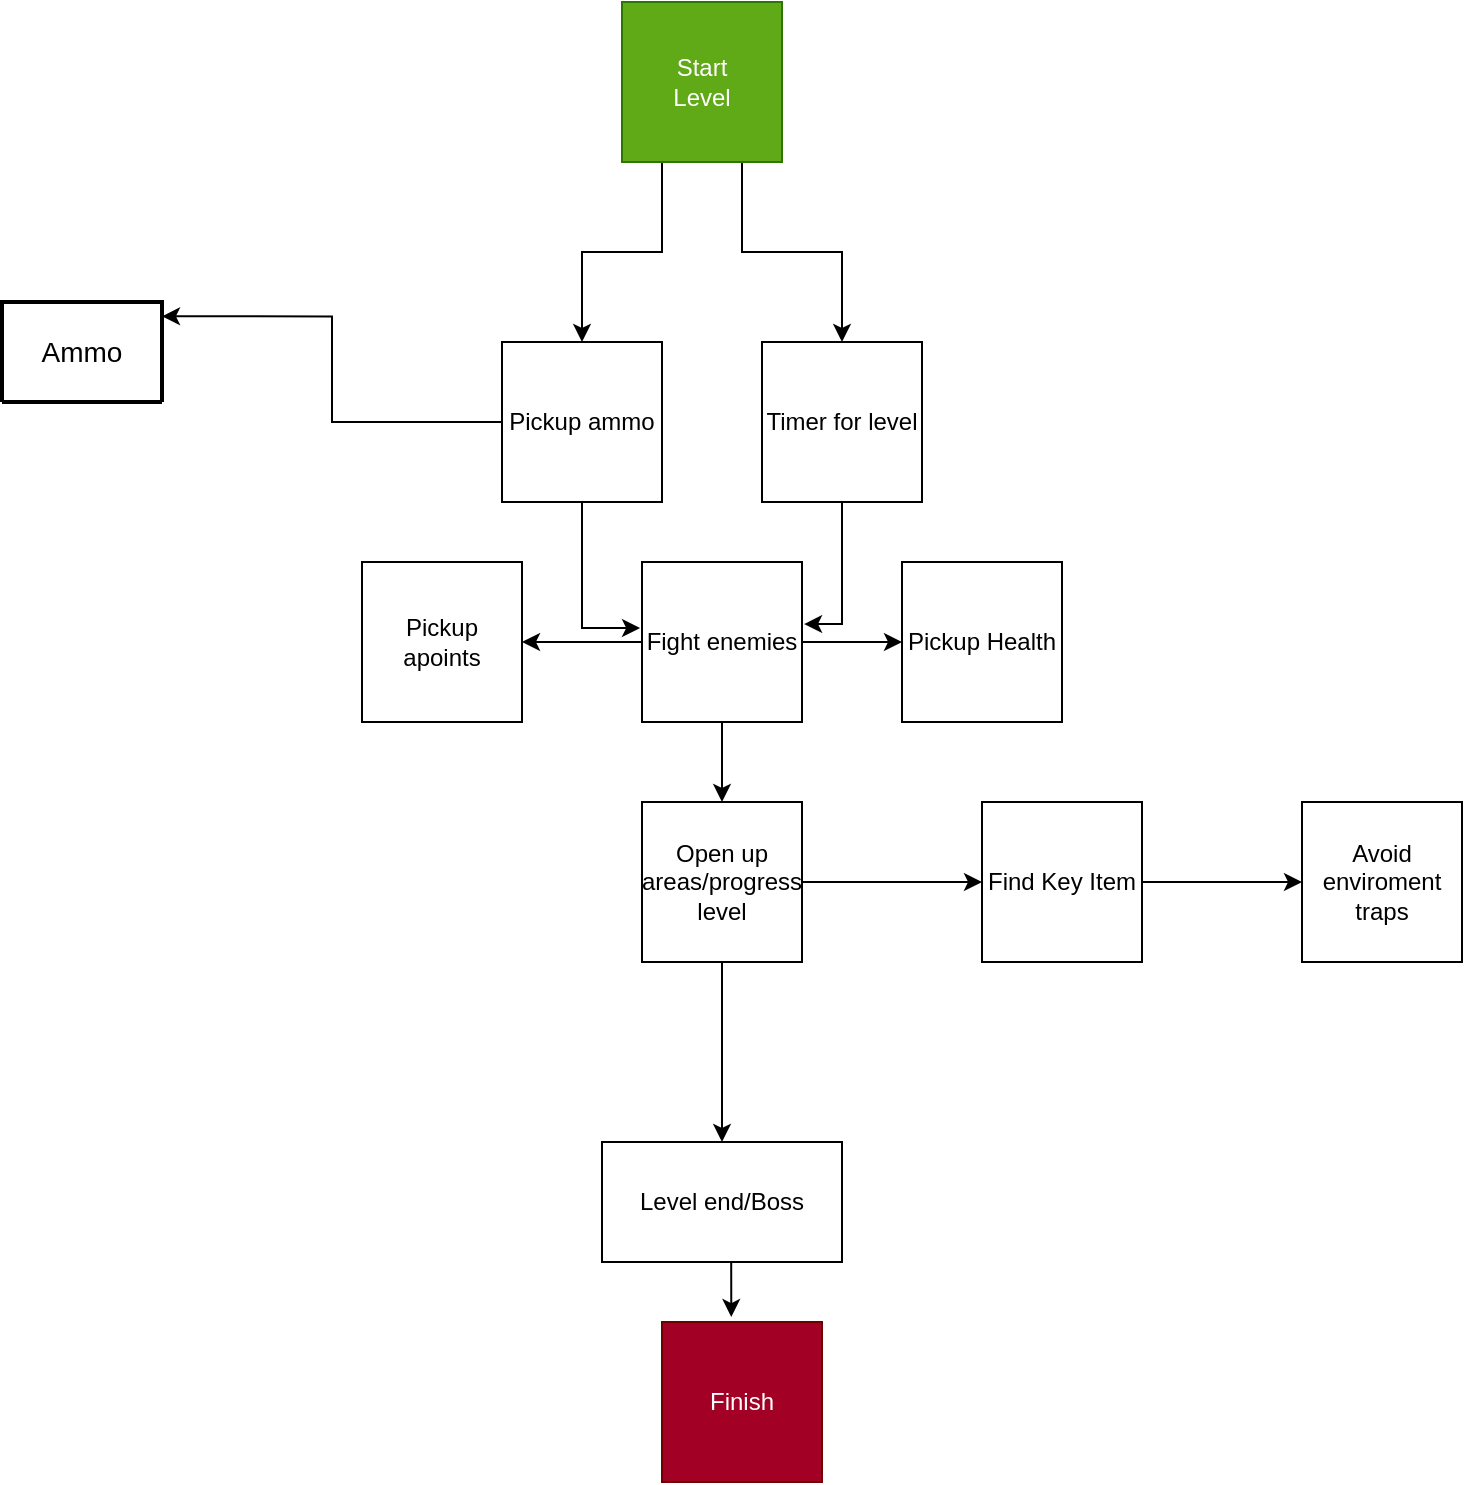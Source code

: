 <mxfile version="24.4.8" type="github">
  <diagram name="Page-1" id="RjFFCEnZ5sHOGyNs4ms8">
    <mxGraphModel dx="1386" dy="1851" grid="1" gridSize="10" guides="1" tooltips="1" connect="1" arrows="1" fold="1" page="1" pageScale="1" pageWidth="850" pageHeight="1100" math="0" shadow="0">
      <root>
        <mxCell id="0" />
        <mxCell id="1" parent="0" />
        <mxCell id="iCG68jVQvSHEhdCB58eg-29" style="edgeStyle=orthogonalEdgeStyle;rounded=0;orthogonalLoop=1;jettySize=auto;html=1;exitX=0.25;exitY=1;exitDx=0;exitDy=0;entryX=0.5;entryY=0;entryDx=0;entryDy=0;" parent="1" source="iCG68jVQvSHEhdCB58eg-1" target="iCG68jVQvSHEhdCB58eg-2" edge="1">
          <mxGeometry relative="1" as="geometry" />
        </mxCell>
        <mxCell id="iCG68jVQvSHEhdCB58eg-30" style="edgeStyle=orthogonalEdgeStyle;rounded=0;orthogonalLoop=1;jettySize=auto;html=1;exitX=0.75;exitY=1;exitDx=0;exitDy=0;entryX=0.5;entryY=0;entryDx=0;entryDy=0;" parent="1" source="iCG68jVQvSHEhdCB58eg-1" target="iCG68jVQvSHEhdCB58eg-6" edge="1">
          <mxGeometry relative="1" as="geometry" />
        </mxCell>
        <mxCell id="iCG68jVQvSHEhdCB58eg-1" value="Start&lt;br&gt;Level&lt;br&gt;" style="whiteSpace=wrap;html=1;aspect=fixed;fillColor=#60a917;fontColor=#ffffff;strokeColor=#2D7600;" parent="1" vertex="1">
          <mxGeometry x="330" y="-150" width="80" height="80" as="geometry" />
        </mxCell>
        <mxCell id="iCG68jVQvSHEhdCB58eg-2" value="Pickup ammo" style="whiteSpace=wrap;html=1;aspect=fixed;" parent="1" vertex="1">
          <mxGeometry x="270" y="20" width="80" height="80" as="geometry" />
        </mxCell>
        <mxCell id="iCG68jVQvSHEhdCB58eg-23" style="edgeStyle=orthogonalEdgeStyle;rounded=0;orthogonalLoop=1;jettySize=auto;html=1;exitX=0;exitY=0.5;exitDx=0;exitDy=0;entryX=1;entryY=0.5;entryDx=0;entryDy=0;" parent="1" source="iCG68jVQvSHEhdCB58eg-3" target="iCG68jVQvSHEhdCB58eg-20" edge="1">
          <mxGeometry relative="1" as="geometry" />
        </mxCell>
        <mxCell id="iCG68jVQvSHEhdCB58eg-24" style="edgeStyle=orthogonalEdgeStyle;rounded=0;orthogonalLoop=1;jettySize=auto;html=1;exitX=1;exitY=0.5;exitDx=0;exitDy=0;entryX=0;entryY=0.5;entryDx=0;entryDy=0;" parent="1" source="iCG68jVQvSHEhdCB58eg-3" target="iCG68jVQvSHEhdCB58eg-5" edge="1">
          <mxGeometry relative="1" as="geometry" />
        </mxCell>
        <mxCell id="iCG68jVQvSHEhdCB58eg-27" style="edgeStyle=orthogonalEdgeStyle;rounded=0;orthogonalLoop=1;jettySize=auto;html=1;exitX=0.5;exitY=1;exitDx=0;exitDy=0;entryX=0.5;entryY=0;entryDx=0;entryDy=0;" parent="1" source="iCG68jVQvSHEhdCB58eg-3" target="iCG68jVQvSHEhdCB58eg-19" edge="1">
          <mxGeometry relative="1" as="geometry" />
        </mxCell>
        <mxCell id="iCG68jVQvSHEhdCB58eg-3" value="Fight enemies" style="whiteSpace=wrap;html=1;aspect=fixed;" parent="1" vertex="1">
          <mxGeometry x="340" y="130" width="80" height="80" as="geometry" />
        </mxCell>
        <mxCell id="iCG68jVQvSHEhdCB58eg-5" value="Pickup Health" style="whiteSpace=wrap;html=1;aspect=fixed;" parent="1" vertex="1">
          <mxGeometry x="470" y="130" width="80" height="80" as="geometry" />
        </mxCell>
        <mxCell id="iCG68jVQvSHEhdCB58eg-6" value="Timer for level" style="whiteSpace=wrap;html=1;aspect=fixed;" parent="1" vertex="1">
          <mxGeometry x="400" y="20" width="80" height="80" as="geometry" />
        </mxCell>
        <mxCell id="iCG68jVQvSHEhdCB58eg-8" value="Finish" style="whiteSpace=wrap;html=1;aspect=fixed;fillColor=#a20025;fontColor=#ffffff;strokeColor=#6F0000;" parent="1" vertex="1">
          <mxGeometry x="350" y="510" width="80" height="80" as="geometry" />
        </mxCell>
        <mxCell id="iCG68jVQvSHEhdCB58eg-17" value="Ammo" style="swimlane;childLayout=stackLayout;horizontal=1;startSize=50;horizontalStack=0;rounded=1;fontSize=14;fontStyle=0;strokeWidth=2;resizeParent=0;resizeLast=1;shadow=0;dashed=0;align=center;arcSize=4;whiteSpace=wrap;html=1;" parent="1" vertex="1" collapsed="1">
          <mxGeometry x="20" width="80" height="50" as="geometry">
            <mxRectangle x="20" width="160" height="120" as="alternateBounds" />
          </mxGeometry>
        </mxCell>
        <mxCell id="iCG68jVQvSHEhdCB58eg-18" value="Minigun Ammo&lt;br&gt;Rockets" style="align=left;strokeColor=none;fillColor=none;spacingLeft=4;fontSize=12;verticalAlign=top;resizable=0;rotatable=0;part=1;html=1;" parent="iCG68jVQvSHEhdCB58eg-17" vertex="1">
          <mxGeometry y="50" width="160" height="70" as="geometry" />
        </mxCell>
        <mxCell id="iCG68jVQvSHEhdCB58eg-22" value="" style="edgeStyle=orthogonalEdgeStyle;rounded=0;orthogonalLoop=1;jettySize=auto;html=1;" parent="1" source="iCG68jVQvSHEhdCB58eg-19" target="iCG68jVQvSHEhdCB58eg-21" edge="1">
          <mxGeometry relative="1" as="geometry" />
        </mxCell>
        <mxCell id="aqV5-8aHbiEYlZzhcjLK-2" value="" style="edgeStyle=orthogonalEdgeStyle;rounded=0;orthogonalLoop=1;jettySize=auto;html=1;" edge="1" parent="1" source="iCG68jVQvSHEhdCB58eg-19" target="aqV5-8aHbiEYlZzhcjLK-1">
          <mxGeometry relative="1" as="geometry" />
        </mxCell>
        <mxCell id="iCG68jVQvSHEhdCB58eg-19" value="Open up areas/progress level&lt;br&gt;" style="whiteSpace=wrap;html=1;aspect=fixed;" parent="1" vertex="1">
          <mxGeometry x="340" y="250" width="80" height="80" as="geometry" />
        </mxCell>
        <mxCell id="iCG68jVQvSHEhdCB58eg-20" value="Pickup apoints" style="whiteSpace=wrap;html=1;aspect=fixed;" parent="1" vertex="1">
          <mxGeometry x="200" y="130" width="80" height="80" as="geometry" />
        </mxCell>
        <mxCell id="iCG68jVQvSHEhdCB58eg-21" value="Level end/Boss" style="whiteSpace=wrap;html=1;" parent="1" vertex="1">
          <mxGeometry x="320" y="420" width="120" height="60" as="geometry" />
        </mxCell>
        <mxCell id="iCG68jVQvSHEhdCB58eg-25" style="edgeStyle=orthogonalEdgeStyle;rounded=0;orthogonalLoop=1;jettySize=auto;html=1;exitX=0.5;exitY=1;exitDx=0;exitDy=0;entryX=-0.012;entryY=0.413;entryDx=0;entryDy=0;entryPerimeter=0;" parent="1" source="iCG68jVQvSHEhdCB58eg-2" target="iCG68jVQvSHEhdCB58eg-3" edge="1">
          <mxGeometry relative="1" as="geometry" />
        </mxCell>
        <mxCell id="iCG68jVQvSHEhdCB58eg-26" style="edgeStyle=orthogonalEdgeStyle;rounded=0;orthogonalLoop=1;jettySize=auto;html=1;exitX=0.5;exitY=1;exitDx=0;exitDy=0;entryX=1.013;entryY=0.388;entryDx=0;entryDy=0;entryPerimeter=0;" parent="1" source="iCG68jVQvSHEhdCB58eg-6" target="iCG68jVQvSHEhdCB58eg-3" edge="1">
          <mxGeometry relative="1" as="geometry" />
        </mxCell>
        <mxCell id="iCG68jVQvSHEhdCB58eg-28" style="edgeStyle=orthogonalEdgeStyle;rounded=0;orthogonalLoop=1;jettySize=auto;html=1;exitX=0;exitY=0.5;exitDx=0;exitDy=0;entryX=1;entryY=0.143;entryDx=0;entryDy=0;entryPerimeter=0;" parent="1" source="iCG68jVQvSHEhdCB58eg-2" target="iCG68jVQvSHEhdCB58eg-18" edge="1">
          <mxGeometry relative="1" as="geometry" />
        </mxCell>
        <mxCell id="iCG68jVQvSHEhdCB58eg-31" style="edgeStyle=orthogonalEdgeStyle;rounded=0;orthogonalLoop=1;jettySize=auto;html=1;exitX=0.5;exitY=1;exitDx=0;exitDy=0;entryX=0.433;entryY=-0.031;entryDx=0;entryDy=0;entryPerimeter=0;" parent="1" source="iCG68jVQvSHEhdCB58eg-21" target="iCG68jVQvSHEhdCB58eg-8" edge="1">
          <mxGeometry relative="1" as="geometry" />
        </mxCell>
        <mxCell id="aqV5-8aHbiEYlZzhcjLK-4" value="" style="edgeStyle=orthogonalEdgeStyle;rounded=0;orthogonalLoop=1;jettySize=auto;html=1;" edge="1" parent="1" source="aqV5-8aHbiEYlZzhcjLK-1" target="aqV5-8aHbiEYlZzhcjLK-3">
          <mxGeometry relative="1" as="geometry" />
        </mxCell>
        <mxCell id="aqV5-8aHbiEYlZzhcjLK-1" value="Find Key Item" style="whiteSpace=wrap;html=1;aspect=fixed;" vertex="1" parent="1">
          <mxGeometry x="510" y="250" width="80" height="80" as="geometry" />
        </mxCell>
        <mxCell id="aqV5-8aHbiEYlZzhcjLK-3" value="Avoid enviroment traps" style="whiteSpace=wrap;html=1;aspect=fixed;" vertex="1" parent="1">
          <mxGeometry x="670" y="250" width="80" height="80" as="geometry" />
        </mxCell>
      </root>
    </mxGraphModel>
  </diagram>
</mxfile>
